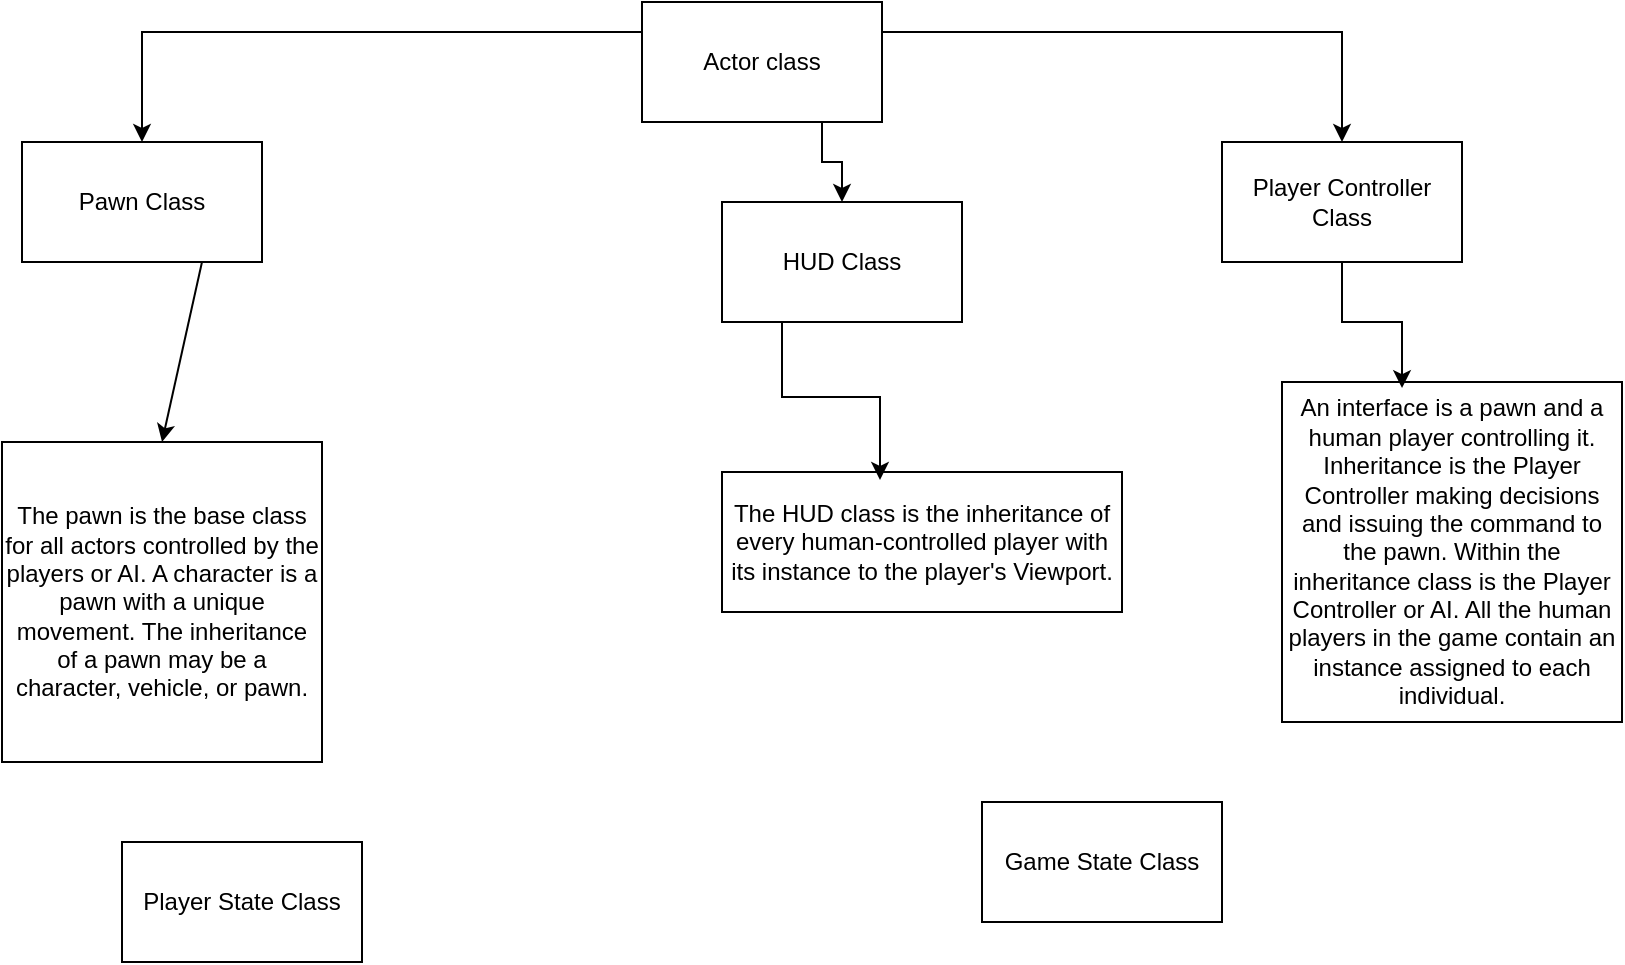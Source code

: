 <mxfile version="24.7.12">
  <diagram id="C5RBs43oDa-KdzZeNtuy" name="Page-1">
    <mxGraphModel dx="1050" dy="530" grid="1" gridSize="10" guides="1" tooltips="1" connect="1" arrows="1" fold="1" page="1" pageScale="1" pageWidth="827" pageHeight="1169" math="0" shadow="0">
      <root>
        <mxCell id="WIyWlLk6GJQsqaUBKTNV-0" />
        <mxCell id="WIyWlLk6GJQsqaUBKTNV-1" parent="WIyWlLk6GJQsqaUBKTNV-0" />
        <mxCell id="HU4TRK4CpS0P90ndItaQ-2" value="Pawn Class" style="rounded=0;whiteSpace=wrap;html=1;" parent="WIyWlLk6GJQsqaUBKTNV-1" vertex="1">
          <mxGeometry x="40" y="80" width="120" height="60" as="geometry" />
        </mxCell>
        <mxCell id="HU4TRK4CpS0P90ndItaQ-3" value="HUD Class" style="rounded=0;whiteSpace=wrap;html=1;" parent="WIyWlLk6GJQsqaUBKTNV-1" vertex="1">
          <mxGeometry x="390" y="110" width="120" height="60" as="geometry" />
        </mxCell>
        <mxCell id="HU4TRK4CpS0P90ndItaQ-4" value="Player Controller Class" style="rounded=0;whiteSpace=wrap;html=1;" parent="WIyWlLk6GJQsqaUBKTNV-1" vertex="1">
          <mxGeometry x="640" y="80" width="120" height="60" as="geometry" />
        </mxCell>
        <mxCell id="HU4TRK4CpS0P90ndItaQ-5" value="Player State Class" style="rounded=0;whiteSpace=wrap;html=1;" parent="WIyWlLk6GJQsqaUBKTNV-1" vertex="1">
          <mxGeometry x="90" y="430" width="120" height="60" as="geometry" />
        </mxCell>
        <mxCell id="HU4TRK4CpS0P90ndItaQ-6" value="Game State Class" style="rounded=0;whiteSpace=wrap;html=1;" parent="WIyWlLk6GJQsqaUBKTNV-1" vertex="1">
          <mxGeometry x="520" y="410" width="120" height="60" as="geometry" />
        </mxCell>
        <mxCell id="6r_PHCcJdkS4bBOd85Ro-0" value="The pawn is the base class for all actors controlled by the players or AI. A character is a pawn with a unique movement. The inheritance of a pawn may be a character, vehicle, or pawn." style="whiteSpace=wrap;html=1;aspect=fixed;" vertex="1" parent="WIyWlLk6GJQsqaUBKTNV-1">
          <mxGeometry x="30" y="230" width="160" height="160" as="geometry" />
        </mxCell>
        <mxCell id="6r_PHCcJdkS4bBOd85Ro-1" value="" style="endArrow=classic;html=1;rounded=0;exitX=0.75;exitY=1;exitDx=0;exitDy=0;entryX=0.5;entryY=0;entryDx=0;entryDy=0;" edge="1" parent="WIyWlLk6GJQsqaUBKTNV-1" source="HU4TRK4CpS0P90ndItaQ-2" target="6r_PHCcJdkS4bBOd85Ro-0">
          <mxGeometry width="50" height="50" relative="1" as="geometry">
            <mxPoint x="390" y="310" as="sourcePoint" />
            <mxPoint x="440" y="260" as="targetPoint" />
          </mxGeometry>
        </mxCell>
        <mxCell id="6r_PHCcJdkS4bBOd85Ro-3" value="The HUD class is the inheritance of every human-controlled player with its instance to the player&#39;s Viewport." style="rounded=0;whiteSpace=wrap;html=1;" vertex="1" parent="WIyWlLk6GJQsqaUBKTNV-1">
          <mxGeometry x="390" y="245" width="200" height="70" as="geometry" />
        </mxCell>
        <mxCell id="6r_PHCcJdkS4bBOd85Ro-4" style="edgeStyle=orthogonalEdgeStyle;rounded=0;orthogonalLoop=1;jettySize=auto;html=1;exitX=0.25;exitY=1;exitDx=0;exitDy=0;entryX=0.395;entryY=0.057;entryDx=0;entryDy=0;entryPerimeter=0;" edge="1" parent="WIyWlLk6GJQsqaUBKTNV-1" source="HU4TRK4CpS0P90ndItaQ-3" target="6r_PHCcJdkS4bBOd85Ro-3">
          <mxGeometry relative="1" as="geometry" />
        </mxCell>
        <mxCell id="6r_PHCcJdkS4bBOd85Ro-7" style="edgeStyle=orthogonalEdgeStyle;rounded=0;orthogonalLoop=1;jettySize=auto;html=1;exitX=0;exitY=0.25;exitDx=0;exitDy=0;entryX=0.5;entryY=0;entryDx=0;entryDy=0;" edge="1" parent="WIyWlLk6GJQsqaUBKTNV-1" source="6r_PHCcJdkS4bBOd85Ro-6" target="HU4TRK4CpS0P90ndItaQ-2">
          <mxGeometry relative="1" as="geometry" />
        </mxCell>
        <mxCell id="6r_PHCcJdkS4bBOd85Ro-8" style="edgeStyle=orthogonalEdgeStyle;rounded=0;orthogonalLoop=1;jettySize=auto;html=1;exitX=1;exitY=0.25;exitDx=0;exitDy=0;" edge="1" parent="WIyWlLk6GJQsqaUBKTNV-1" source="6r_PHCcJdkS4bBOd85Ro-6" target="HU4TRK4CpS0P90ndItaQ-4">
          <mxGeometry relative="1" as="geometry" />
        </mxCell>
        <mxCell id="6r_PHCcJdkS4bBOd85Ro-9" style="edgeStyle=orthogonalEdgeStyle;rounded=0;orthogonalLoop=1;jettySize=auto;html=1;exitX=0.75;exitY=1;exitDx=0;exitDy=0;" edge="1" parent="WIyWlLk6GJQsqaUBKTNV-1" source="6r_PHCcJdkS4bBOd85Ro-6" target="HU4TRK4CpS0P90ndItaQ-3">
          <mxGeometry relative="1" as="geometry" />
        </mxCell>
        <mxCell id="6r_PHCcJdkS4bBOd85Ro-6" value="Actor class" style="rounded=0;whiteSpace=wrap;html=1;" vertex="1" parent="WIyWlLk6GJQsqaUBKTNV-1">
          <mxGeometry x="350" y="10" width="120" height="60" as="geometry" />
        </mxCell>
        <mxCell id="6r_PHCcJdkS4bBOd85Ro-10" value="An interface is a pawn and a human player controlling it. Inheritance is the Player Controller making decisions and issuing the command to the pawn. Within the inheritance class is the Player Controller or AI. All the human players in the game contain an instance assigned to each individual." style="whiteSpace=wrap;html=1;aspect=fixed;" vertex="1" parent="WIyWlLk6GJQsqaUBKTNV-1">
          <mxGeometry x="670" y="200" width="170" height="170" as="geometry" />
        </mxCell>
        <mxCell id="6r_PHCcJdkS4bBOd85Ro-11" style="edgeStyle=orthogonalEdgeStyle;rounded=0;orthogonalLoop=1;jettySize=auto;html=1;exitX=0.5;exitY=1;exitDx=0;exitDy=0;entryX=0.353;entryY=0.018;entryDx=0;entryDy=0;entryPerimeter=0;" edge="1" parent="WIyWlLk6GJQsqaUBKTNV-1" source="HU4TRK4CpS0P90ndItaQ-4" target="6r_PHCcJdkS4bBOd85Ro-10">
          <mxGeometry relative="1" as="geometry" />
        </mxCell>
      </root>
    </mxGraphModel>
  </diagram>
</mxfile>

